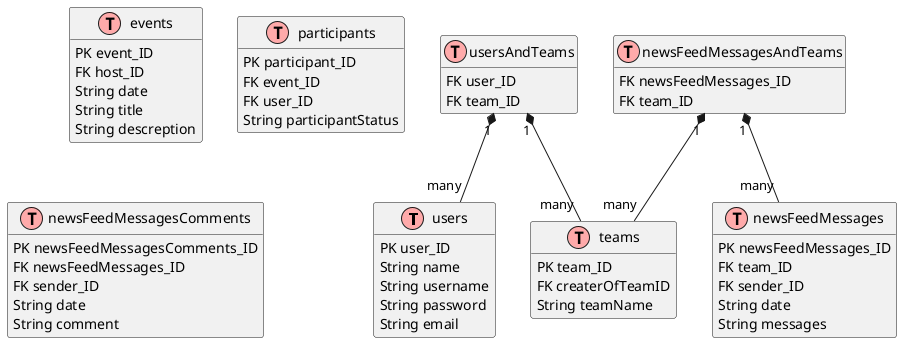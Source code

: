 @startuml
!define table(x) class x << (T,#FFAAAA) >>
hide methods
hide stereotypes

table(users){
    PK user_ID
    String name
    String username
    String password
    String email
}

table(events){
    PK event_ID
    FK host_ID
    String date
    String title
    String descreption
}

table(participants){
    PK participant_ID
    FK event_ID
    FK user_ID
    String participantStatus
}

table(newsFeedMessages){
    PK newsFeedMessages_ID
    FK team_ID
    FK sender_ID
    String date
    String messages
}

table(newsFeedMessagesComments){
    PK newsFeedMessagesComments_ID
    FK newsFeedMessages_ID
    FK sender_ID
    String date
    String comment
}

table(teams){
    PK team_ID
    FK createrOfTeamID  
    String teamName
}

'-----------------------------------
'---------- combi tabeler ----------
'-----------------------------------
table(usersAndTeams){
    FK user_ID
    FK team_ID
}
usersAndTeams "1" *-- "many" users
usersAndTeams "1" *-- "many" teams

table(newsFeedMessagesAndTeams){
    FK newsFeedMessages_ID
    FK team_ID
}

newsFeedMessagesAndTeams "1" *-- "many" teams
newsFeedMessagesAndTeams "1" *-- "many" newsFeedMessages

/'
table(usersAndEvents){
    FK user_ID
    FK event_ID
}
usersAndEvents "1" *-- "many" users
usersAndEvents "1" *-- "many" events

table(participantsAndEvents){
    FK participant_ID
    FK event_ID
}
participantsAndEvents "1" *-- "many" participants
participantsAndEvents "1" *-- "many" events
'/
@enduml